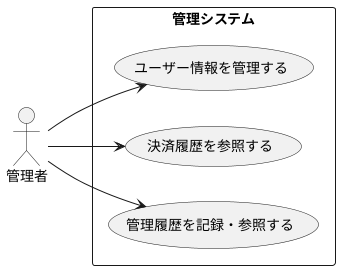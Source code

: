 @startuml 商品管理システムユースケース図
left to right direction

actor 管理者

rectangle "管理システム" {
 usecase "ユーザー情報を管理する" as UC1
 usecase "決済履歴を参照する" as UC2
 usecase "管理履歴を記録・参照する" as UC3
}

管理者 --> UC1
管理者 --> UC2
管理者 --> UC3

@enduml